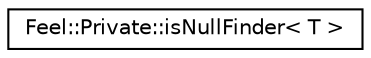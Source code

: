 digraph "Graphical Class Hierarchy"
{
 // LATEX_PDF_SIZE
  edge [fontname="Helvetica",fontsize="10",labelfontname="Helvetica",labelfontsize="10"];
  node [fontname="Helvetica",fontsize="10",shape=record];
  rankdir="LR";
  Node0 [label="Feel::Private::isNullFinder\< T \>",height=0.2,width=0.4,color="black", fillcolor="white", style="filled",URL="$structFeel_1_1Private_1_1isNullFinder.html",tooltip=" "];
}
